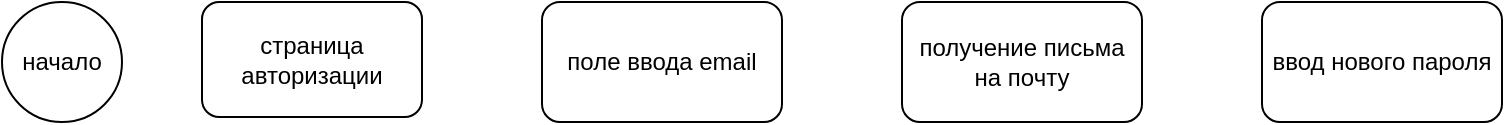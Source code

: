 <mxfile version="24.5.4" type="github">
  <diagram name="Страница — 1" id="LIIuhwHGJ4LWMUaH4cuz">
    <mxGraphModel dx="794" dy="446" grid="1" gridSize="10" guides="1" tooltips="1" connect="1" arrows="1" fold="1" page="1" pageScale="1" pageWidth="827" pageHeight="1169" math="0" shadow="0">
      <root>
        <mxCell id="0" />
        <mxCell id="1" parent="0" />
        <mxCell id="A13wthXS2XjpTKLkwlDc-1" value="начало" style="ellipse;whiteSpace=wrap;html=1;aspect=fixed;" vertex="1" parent="1">
          <mxGeometry y="300" width="60" height="60" as="geometry" />
        </mxCell>
        <mxCell id="A13wthXS2XjpTKLkwlDc-2" value="страница авторизации" style="rounded=1;whiteSpace=wrap;html=1;" vertex="1" parent="1">
          <mxGeometry x="100" y="300" width="110" height="57.5" as="geometry" />
        </mxCell>
        <mxCell id="A13wthXS2XjpTKLkwlDc-3" value="поле ввода email" style="rounded=1;whiteSpace=wrap;html=1;" vertex="1" parent="1">
          <mxGeometry x="270" y="300" width="120" height="60" as="geometry" />
        </mxCell>
        <mxCell id="A13wthXS2XjpTKLkwlDc-4" value="получение письма на почту" style="rounded=1;whiteSpace=wrap;html=1;" vertex="1" parent="1">
          <mxGeometry x="450" y="300" width="120" height="60" as="geometry" />
        </mxCell>
        <mxCell id="A13wthXS2XjpTKLkwlDc-5" value="ввод нового пароля" style="rounded=1;whiteSpace=wrap;html=1;" vertex="1" parent="1">
          <mxGeometry x="630" y="300" width="120" height="60" as="geometry" />
        </mxCell>
      </root>
    </mxGraphModel>
  </diagram>
</mxfile>
